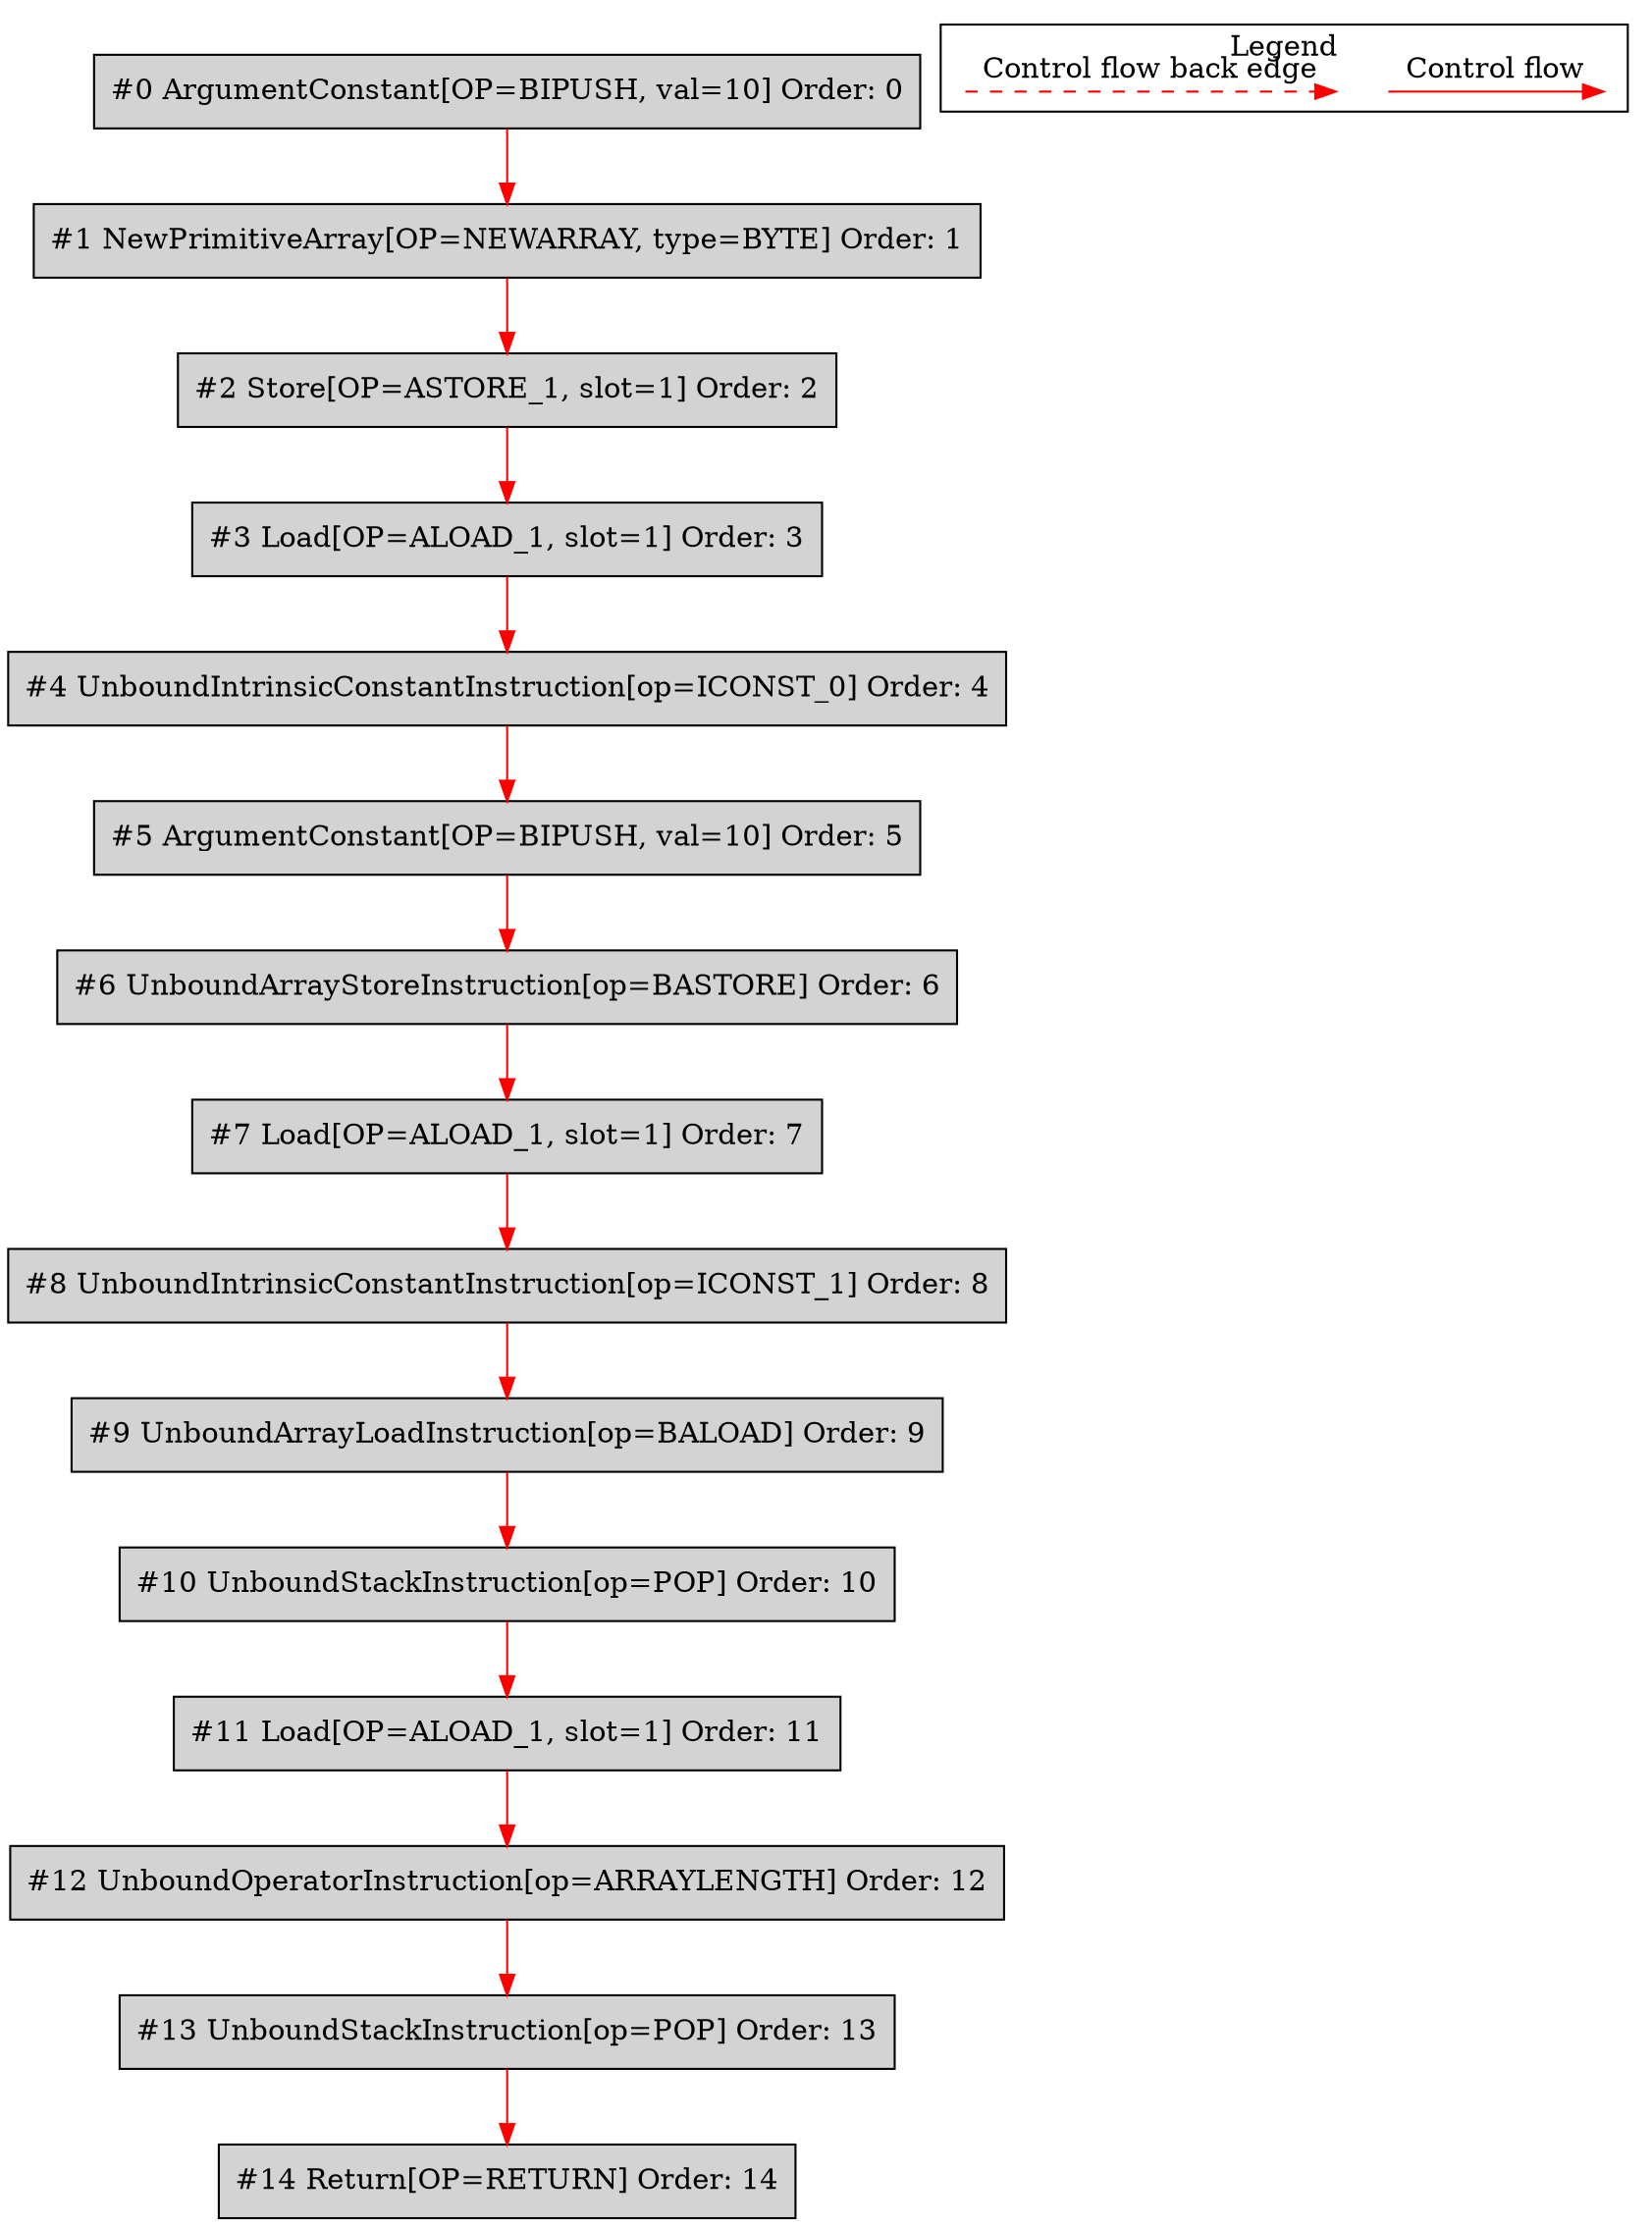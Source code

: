 digraph {
 ordering="in";
 node0[label="#0 ArgumentConstant[OP=BIPUSH, val=10] Order: 0", shape=box, fillcolor=lightgrey, style=filled];
 node1[label="#1 NewPrimitiveArray[OP=NEWARRAY, type=BYTE] Order: 1", shape=box, fillcolor=lightgrey, style=filled];
 node2[label="#2 Store[OP=ASTORE_1, slot=1] Order: 2", shape=box, fillcolor=lightgrey, style=filled];
 node3[label="#3 Load[OP=ALOAD_1, slot=1] Order: 3", shape=box, fillcolor=lightgrey, style=filled];
 node4[label="#4 UnboundIntrinsicConstantInstruction[op=ICONST_0] Order: 4", shape=box, fillcolor=lightgrey, style=filled];
 node5[label="#5 ArgumentConstant[OP=BIPUSH, val=10] Order: 5", shape=box, fillcolor=lightgrey, style=filled];
 node6[label="#6 UnboundArrayStoreInstruction[op=BASTORE] Order: 6", shape=box, fillcolor=lightgrey, style=filled];
 node7[label="#7 Load[OP=ALOAD_1, slot=1] Order: 7", shape=box, fillcolor=lightgrey, style=filled];
 node8[label="#8 UnboundIntrinsicConstantInstruction[op=ICONST_1] Order: 8", shape=box, fillcolor=lightgrey, style=filled];
 node9[label="#9 UnboundArrayLoadInstruction[op=BALOAD] Order: 9", shape=box, fillcolor=lightgrey, style=filled];
 node10[label="#10 UnboundStackInstruction[op=POP] Order: 10", shape=box, fillcolor=lightgrey, style=filled];
 node11[label="#11 Load[OP=ALOAD_1, slot=1] Order: 11", shape=box, fillcolor=lightgrey, style=filled];
 node12[label="#12 UnboundOperatorInstruction[op=ARRAYLENGTH] Order: 12", shape=box, fillcolor=lightgrey, style=filled];
 node13[label="#13 UnboundStackInstruction[op=POP] Order: 13", shape=box, fillcolor=lightgrey, style=filled];
 node14[label="#14 Return[OP=RETURN] Order: 14", shape=box, fillcolor=lightgrey, style=filled];
 node0 -> node1[color=red];
 node1 -> node2[color=red];
 node2 -> node3[color=red];
 node3 -> node4[color=red];
 node4 -> node5[color=red];
 node5 -> node6[color=red];
 node6 -> node7[color=red];
 node7 -> node8[color=red];
 node8 -> node9[color=red];
 node9 -> node10[color=red];
 node10 -> node11[color=red];
 node11 -> node12[color=red];
 node12 -> node13[color=red];
 node13 -> node14[color=red];
 subgraph cluster_000 {
  label = "Legend";
  node [shape=point]
  {
   rank=same;
   c0 [style = invis];
   c1 [style = invis];
   c2 [style = invis];
   c3 [style = invis];
  }
  c0 -> c1 [label="Control flow", style=solid, color=red]
  c2 -> c3 [label="Control flow back edge", style=dashed, color=red]
 }

}
